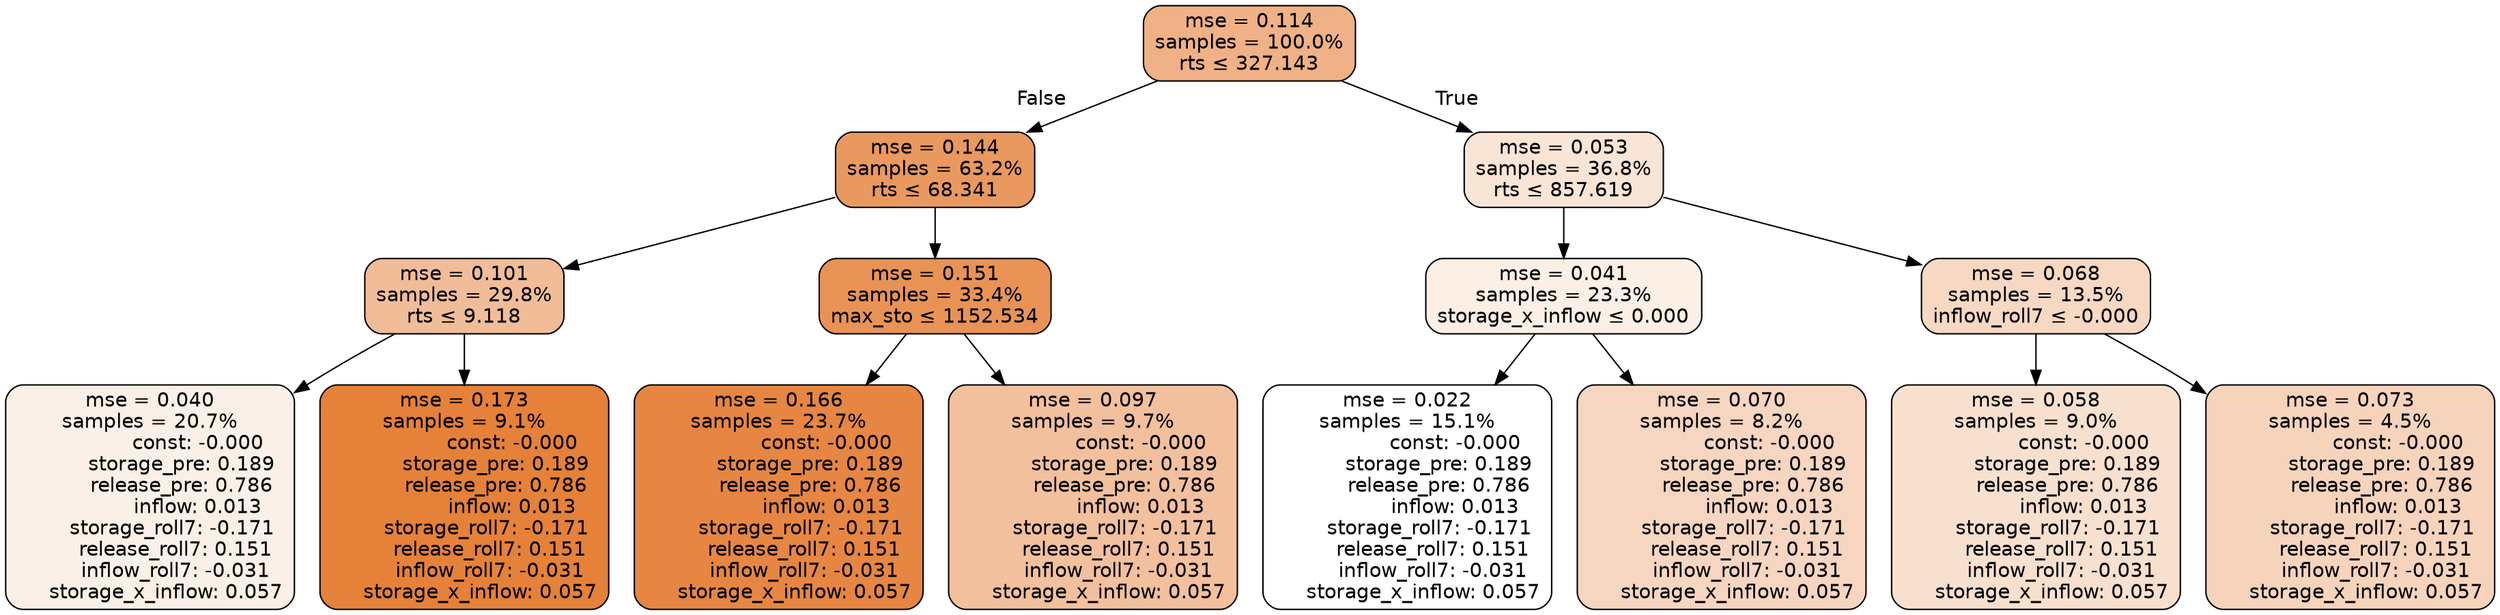 digraph tree {
node [shape=rectangle, style="filled, rounded", color="black", fontname=helvetica] ;
edge [fontname=helvetica] ;
	"0" [label="mse = 0.114
samples = 100.0%
rts &le; 327.143", fillcolor="#efb185"]
	"1" [label="mse = 0.144
samples = 63.2%
rts &le; 68.341", fillcolor="#e9995f"]
	"2" [label="mse = 0.101
samples = 29.8%
rts &le; 9.118", fillcolor="#f1bd98"]
	"3" [label="mse = 0.040
samples = 20.7%
               const: -0.000
          storage_pre: 0.189
          release_pre: 0.786
               inflow: 0.013
       storage_roll7: -0.171
        release_roll7: 0.151
        inflow_roll7: -0.031
     storage_x_inflow: 0.057", fillcolor="#fbf0e7"]
	"4" [label="mse = 0.173
samples = 9.1%
               const: -0.000
          storage_pre: 0.189
          release_pre: 0.786
               inflow: 0.013
       storage_roll7: -0.171
        release_roll7: 0.151
        inflow_roll7: -0.031
     storage_x_inflow: 0.057", fillcolor="#e58139"]
	"5" [label="mse = 0.151
samples = 33.4%
max_sto &le; 1152.534", fillcolor="#e89355"]
	"6" [label="mse = 0.166
samples = 23.7%
               const: -0.000
          storage_pre: 0.189
          release_pre: 0.786
               inflow: 0.013
       storage_roll7: -0.171
        release_roll7: 0.151
        inflow_roll7: -0.031
     storage_x_inflow: 0.057", fillcolor="#e68642"]
	"7" [label="mse = 0.097
samples = 9.7%
               const: -0.000
          storage_pre: 0.189
          release_pre: 0.786
               inflow: 0.013
       storage_roll7: -0.171
        release_roll7: 0.151
        inflow_roll7: -0.031
     storage_x_inflow: 0.057", fillcolor="#f2c09d"]
	"8" [label="mse = 0.053
samples = 36.8%
rts &le; 857.619", fillcolor="#f9e5d6"]
	"9" [label="mse = 0.041
samples = 23.3%
storage_x_inflow &le; 0.000", fillcolor="#fbefe6"]
	"10" [label="mse = 0.022
samples = 15.1%
               const: -0.000
          storage_pre: 0.189
          release_pre: 0.786
               inflow: 0.013
       storage_roll7: -0.171
        release_roll7: 0.151
        inflow_roll7: -0.031
     storage_x_inflow: 0.057", fillcolor="#ffffff"]
	"11" [label="mse = 0.070
samples = 8.2%
               const: -0.000
          storage_pre: 0.189
          release_pre: 0.786
               inflow: 0.013
       storage_roll7: -0.171
        release_roll7: 0.151
        inflow_roll7: -0.031
     storage_x_inflow: 0.057", fillcolor="#f6d6c0"]
	"12" [label="mse = 0.068
samples = 13.5%
inflow_roll7 &le; -0.000", fillcolor="#f7d8c2"]
	"13" [label="mse = 0.058
samples = 9.0%
               const: -0.000
          storage_pre: 0.189
          release_pre: 0.786
               inflow: 0.013
       storage_roll7: -0.171
        release_roll7: 0.151
        inflow_roll7: -0.031
     storage_x_inflow: 0.057", fillcolor="#f8e0cf"]
	"14" [label="mse = 0.073
samples = 4.5%
               const: -0.000
          storage_pre: 0.189
          release_pre: 0.786
               inflow: 0.013
       storage_roll7: -0.171
        release_roll7: 0.151
        inflow_roll7: -0.031
     storage_x_inflow: 0.057", fillcolor="#f6d4bc"]

	"0" -> "1" [labeldistance=2.5, labelangle=45, headlabel="False"]
	"1" -> "2"
	"2" -> "3"
	"2" -> "4"
	"1" -> "5"
	"5" -> "6"
	"5" -> "7"
	"0" -> "8" [labeldistance=2.5, labelangle=-45, headlabel="True"]
	"8" -> "9"
	"9" -> "10"
	"9" -> "11"
	"8" -> "12"
	"12" -> "13"
	"12" -> "14"
}